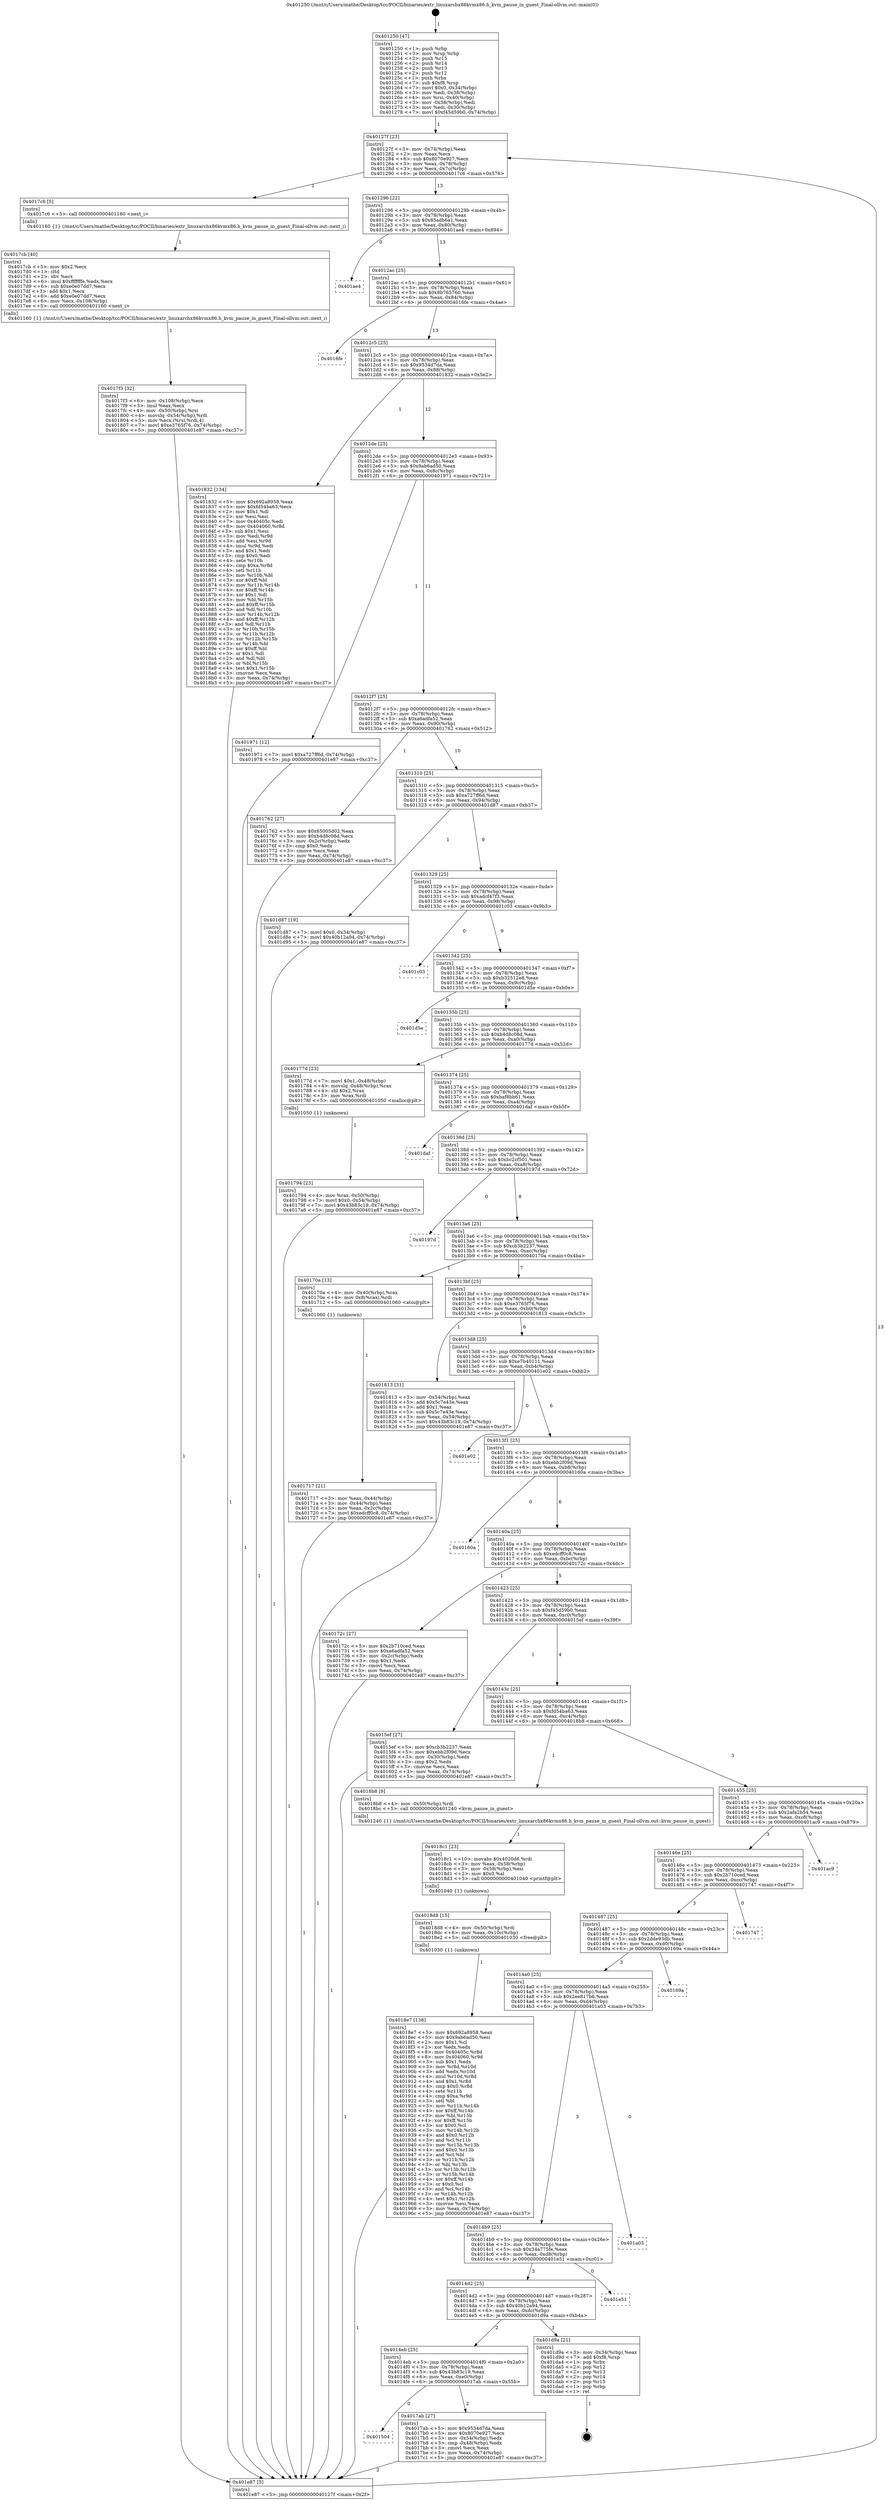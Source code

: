 digraph "0x401250" {
  label = "0x401250 (/mnt/c/Users/mathe/Desktop/tcc/POCII/binaries/extr_linuxarchx86kvmx86.h_kvm_pause_in_guest_Final-ollvm.out::main(0))"
  labelloc = "t"
  node[shape=record]

  Entry [label="",width=0.3,height=0.3,shape=circle,fillcolor=black,style=filled]
  "0x40127f" [label="{
     0x40127f [23]\l
     | [instrs]\l
     &nbsp;&nbsp;0x40127f \<+3\>: mov -0x74(%rbp),%eax\l
     &nbsp;&nbsp;0x401282 \<+2\>: mov %eax,%ecx\l
     &nbsp;&nbsp;0x401284 \<+6\>: sub $0x8070e927,%ecx\l
     &nbsp;&nbsp;0x40128a \<+3\>: mov %eax,-0x78(%rbp)\l
     &nbsp;&nbsp;0x40128d \<+3\>: mov %ecx,-0x7c(%rbp)\l
     &nbsp;&nbsp;0x401290 \<+6\>: je 00000000004017c6 \<main+0x576\>\l
  }"]
  "0x4017c6" [label="{
     0x4017c6 [5]\l
     | [instrs]\l
     &nbsp;&nbsp;0x4017c6 \<+5\>: call 0000000000401160 \<next_i\>\l
     | [calls]\l
     &nbsp;&nbsp;0x401160 \{1\} (/mnt/c/Users/mathe/Desktop/tcc/POCII/binaries/extr_linuxarchx86kvmx86.h_kvm_pause_in_guest_Final-ollvm.out::next_i)\l
  }"]
  "0x401296" [label="{
     0x401296 [22]\l
     | [instrs]\l
     &nbsp;&nbsp;0x401296 \<+5\>: jmp 000000000040129b \<main+0x4b\>\l
     &nbsp;&nbsp;0x40129b \<+3\>: mov -0x78(%rbp),%eax\l
     &nbsp;&nbsp;0x40129e \<+5\>: sub $0x85adb6a1,%eax\l
     &nbsp;&nbsp;0x4012a3 \<+3\>: mov %eax,-0x80(%rbp)\l
     &nbsp;&nbsp;0x4012a6 \<+6\>: je 0000000000401ae4 \<main+0x894\>\l
  }"]
  Exit [label="",width=0.3,height=0.3,shape=circle,fillcolor=black,style=filled,peripheries=2]
  "0x401ae4" [label="{
     0x401ae4\l
  }", style=dashed]
  "0x4012ac" [label="{
     0x4012ac [25]\l
     | [instrs]\l
     &nbsp;&nbsp;0x4012ac \<+5\>: jmp 00000000004012b1 \<main+0x61\>\l
     &nbsp;&nbsp;0x4012b1 \<+3\>: mov -0x78(%rbp),%eax\l
     &nbsp;&nbsp;0x4012b4 \<+5\>: sub $0x8b765760,%eax\l
     &nbsp;&nbsp;0x4012b9 \<+6\>: mov %eax,-0x84(%rbp)\l
     &nbsp;&nbsp;0x4012bf \<+6\>: je 00000000004016fe \<main+0x4ae\>\l
  }"]
  "0x4018e7" [label="{
     0x4018e7 [138]\l
     | [instrs]\l
     &nbsp;&nbsp;0x4018e7 \<+5\>: mov $0x692a8958,%eax\l
     &nbsp;&nbsp;0x4018ec \<+5\>: mov $0x9ab6ad50,%esi\l
     &nbsp;&nbsp;0x4018f1 \<+2\>: mov $0x1,%cl\l
     &nbsp;&nbsp;0x4018f3 \<+2\>: xor %edx,%edx\l
     &nbsp;&nbsp;0x4018f5 \<+8\>: mov 0x40405c,%r8d\l
     &nbsp;&nbsp;0x4018fd \<+8\>: mov 0x404060,%r9d\l
     &nbsp;&nbsp;0x401905 \<+3\>: sub $0x1,%edx\l
     &nbsp;&nbsp;0x401908 \<+3\>: mov %r8d,%r10d\l
     &nbsp;&nbsp;0x40190b \<+3\>: add %edx,%r10d\l
     &nbsp;&nbsp;0x40190e \<+4\>: imul %r10d,%r8d\l
     &nbsp;&nbsp;0x401912 \<+4\>: and $0x1,%r8d\l
     &nbsp;&nbsp;0x401916 \<+4\>: cmp $0x0,%r8d\l
     &nbsp;&nbsp;0x40191a \<+4\>: sete %r11b\l
     &nbsp;&nbsp;0x40191e \<+4\>: cmp $0xa,%r9d\l
     &nbsp;&nbsp;0x401922 \<+3\>: setl %bl\l
     &nbsp;&nbsp;0x401925 \<+3\>: mov %r11b,%r14b\l
     &nbsp;&nbsp;0x401928 \<+4\>: xor $0xff,%r14b\l
     &nbsp;&nbsp;0x40192c \<+3\>: mov %bl,%r15b\l
     &nbsp;&nbsp;0x40192f \<+4\>: xor $0xff,%r15b\l
     &nbsp;&nbsp;0x401933 \<+3\>: xor $0x0,%cl\l
     &nbsp;&nbsp;0x401936 \<+3\>: mov %r14b,%r12b\l
     &nbsp;&nbsp;0x401939 \<+4\>: and $0x0,%r12b\l
     &nbsp;&nbsp;0x40193d \<+3\>: and %cl,%r11b\l
     &nbsp;&nbsp;0x401940 \<+3\>: mov %r15b,%r13b\l
     &nbsp;&nbsp;0x401943 \<+4\>: and $0x0,%r13b\l
     &nbsp;&nbsp;0x401947 \<+2\>: and %cl,%bl\l
     &nbsp;&nbsp;0x401949 \<+3\>: or %r11b,%r12b\l
     &nbsp;&nbsp;0x40194c \<+3\>: or %bl,%r13b\l
     &nbsp;&nbsp;0x40194f \<+3\>: xor %r13b,%r12b\l
     &nbsp;&nbsp;0x401952 \<+3\>: or %r15b,%r14b\l
     &nbsp;&nbsp;0x401955 \<+4\>: xor $0xff,%r14b\l
     &nbsp;&nbsp;0x401959 \<+3\>: or $0x0,%cl\l
     &nbsp;&nbsp;0x40195c \<+3\>: and %cl,%r14b\l
     &nbsp;&nbsp;0x40195f \<+3\>: or %r14b,%r12b\l
     &nbsp;&nbsp;0x401962 \<+4\>: test $0x1,%r12b\l
     &nbsp;&nbsp;0x401966 \<+3\>: cmovne %esi,%eax\l
     &nbsp;&nbsp;0x401969 \<+3\>: mov %eax,-0x74(%rbp)\l
     &nbsp;&nbsp;0x40196c \<+5\>: jmp 0000000000401e87 \<main+0xc37\>\l
  }"]
  "0x4016fe" [label="{
     0x4016fe\l
  }", style=dashed]
  "0x4012c5" [label="{
     0x4012c5 [25]\l
     | [instrs]\l
     &nbsp;&nbsp;0x4012c5 \<+5\>: jmp 00000000004012ca \<main+0x7a\>\l
     &nbsp;&nbsp;0x4012ca \<+3\>: mov -0x78(%rbp),%eax\l
     &nbsp;&nbsp;0x4012cd \<+5\>: sub $0x9534d7da,%eax\l
     &nbsp;&nbsp;0x4012d2 \<+6\>: mov %eax,-0x88(%rbp)\l
     &nbsp;&nbsp;0x4012d8 \<+6\>: je 0000000000401832 \<main+0x5e2\>\l
  }"]
  "0x4018d8" [label="{
     0x4018d8 [15]\l
     | [instrs]\l
     &nbsp;&nbsp;0x4018d8 \<+4\>: mov -0x50(%rbp),%rdi\l
     &nbsp;&nbsp;0x4018dc \<+6\>: mov %eax,-0x10c(%rbp)\l
     &nbsp;&nbsp;0x4018e2 \<+5\>: call 0000000000401030 \<free@plt\>\l
     | [calls]\l
     &nbsp;&nbsp;0x401030 \{1\} (unknown)\l
  }"]
  "0x401832" [label="{
     0x401832 [134]\l
     | [instrs]\l
     &nbsp;&nbsp;0x401832 \<+5\>: mov $0x692a8958,%eax\l
     &nbsp;&nbsp;0x401837 \<+5\>: mov $0xfd54ba63,%ecx\l
     &nbsp;&nbsp;0x40183c \<+2\>: mov $0x1,%dl\l
     &nbsp;&nbsp;0x40183e \<+2\>: xor %esi,%esi\l
     &nbsp;&nbsp;0x401840 \<+7\>: mov 0x40405c,%edi\l
     &nbsp;&nbsp;0x401847 \<+8\>: mov 0x404060,%r8d\l
     &nbsp;&nbsp;0x40184f \<+3\>: sub $0x1,%esi\l
     &nbsp;&nbsp;0x401852 \<+3\>: mov %edi,%r9d\l
     &nbsp;&nbsp;0x401855 \<+3\>: add %esi,%r9d\l
     &nbsp;&nbsp;0x401858 \<+4\>: imul %r9d,%edi\l
     &nbsp;&nbsp;0x40185c \<+3\>: and $0x1,%edi\l
     &nbsp;&nbsp;0x40185f \<+3\>: cmp $0x0,%edi\l
     &nbsp;&nbsp;0x401862 \<+4\>: sete %r10b\l
     &nbsp;&nbsp;0x401866 \<+4\>: cmp $0xa,%r8d\l
     &nbsp;&nbsp;0x40186a \<+4\>: setl %r11b\l
     &nbsp;&nbsp;0x40186e \<+3\>: mov %r10b,%bl\l
     &nbsp;&nbsp;0x401871 \<+3\>: xor $0xff,%bl\l
     &nbsp;&nbsp;0x401874 \<+3\>: mov %r11b,%r14b\l
     &nbsp;&nbsp;0x401877 \<+4\>: xor $0xff,%r14b\l
     &nbsp;&nbsp;0x40187b \<+3\>: xor $0x1,%dl\l
     &nbsp;&nbsp;0x40187e \<+3\>: mov %bl,%r15b\l
     &nbsp;&nbsp;0x401881 \<+4\>: and $0xff,%r15b\l
     &nbsp;&nbsp;0x401885 \<+3\>: and %dl,%r10b\l
     &nbsp;&nbsp;0x401888 \<+3\>: mov %r14b,%r12b\l
     &nbsp;&nbsp;0x40188b \<+4\>: and $0xff,%r12b\l
     &nbsp;&nbsp;0x40188f \<+3\>: and %dl,%r11b\l
     &nbsp;&nbsp;0x401892 \<+3\>: or %r10b,%r15b\l
     &nbsp;&nbsp;0x401895 \<+3\>: or %r11b,%r12b\l
     &nbsp;&nbsp;0x401898 \<+3\>: xor %r12b,%r15b\l
     &nbsp;&nbsp;0x40189b \<+3\>: or %r14b,%bl\l
     &nbsp;&nbsp;0x40189e \<+3\>: xor $0xff,%bl\l
     &nbsp;&nbsp;0x4018a1 \<+3\>: or $0x1,%dl\l
     &nbsp;&nbsp;0x4018a4 \<+2\>: and %dl,%bl\l
     &nbsp;&nbsp;0x4018a6 \<+3\>: or %bl,%r15b\l
     &nbsp;&nbsp;0x4018a9 \<+4\>: test $0x1,%r15b\l
     &nbsp;&nbsp;0x4018ad \<+3\>: cmovne %ecx,%eax\l
     &nbsp;&nbsp;0x4018b0 \<+3\>: mov %eax,-0x74(%rbp)\l
     &nbsp;&nbsp;0x4018b3 \<+5\>: jmp 0000000000401e87 \<main+0xc37\>\l
  }"]
  "0x4012de" [label="{
     0x4012de [25]\l
     | [instrs]\l
     &nbsp;&nbsp;0x4012de \<+5\>: jmp 00000000004012e3 \<main+0x93\>\l
     &nbsp;&nbsp;0x4012e3 \<+3\>: mov -0x78(%rbp),%eax\l
     &nbsp;&nbsp;0x4012e6 \<+5\>: sub $0x9ab6ad50,%eax\l
     &nbsp;&nbsp;0x4012eb \<+6\>: mov %eax,-0x8c(%rbp)\l
     &nbsp;&nbsp;0x4012f1 \<+6\>: je 0000000000401971 \<main+0x721\>\l
  }"]
  "0x4018c1" [label="{
     0x4018c1 [23]\l
     | [instrs]\l
     &nbsp;&nbsp;0x4018c1 \<+10\>: movabs $0x4020d6,%rdi\l
     &nbsp;&nbsp;0x4018cb \<+3\>: mov %eax,-0x58(%rbp)\l
     &nbsp;&nbsp;0x4018ce \<+3\>: mov -0x58(%rbp),%esi\l
     &nbsp;&nbsp;0x4018d1 \<+2\>: mov $0x0,%al\l
     &nbsp;&nbsp;0x4018d3 \<+5\>: call 0000000000401040 \<printf@plt\>\l
     | [calls]\l
     &nbsp;&nbsp;0x401040 \{1\} (unknown)\l
  }"]
  "0x401971" [label="{
     0x401971 [12]\l
     | [instrs]\l
     &nbsp;&nbsp;0x401971 \<+7\>: movl $0xa727ff6d,-0x74(%rbp)\l
     &nbsp;&nbsp;0x401978 \<+5\>: jmp 0000000000401e87 \<main+0xc37\>\l
  }"]
  "0x4012f7" [label="{
     0x4012f7 [25]\l
     | [instrs]\l
     &nbsp;&nbsp;0x4012f7 \<+5\>: jmp 00000000004012fc \<main+0xac\>\l
     &nbsp;&nbsp;0x4012fc \<+3\>: mov -0x78(%rbp),%eax\l
     &nbsp;&nbsp;0x4012ff \<+5\>: sub $0xa6adfa52,%eax\l
     &nbsp;&nbsp;0x401304 \<+6\>: mov %eax,-0x90(%rbp)\l
     &nbsp;&nbsp;0x40130a \<+6\>: je 0000000000401762 \<main+0x512\>\l
  }"]
  "0x4017f3" [label="{
     0x4017f3 [32]\l
     | [instrs]\l
     &nbsp;&nbsp;0x4017f3 \<+6\>: mov -0x108(%rbp),%ecx\l
     &nbsp;&nbsp;0x4017f9 \<+3\>: imul %eax,%ecx\l
     &nbsp;&nbsp;0x4017fc \<+4\>: mov -0x50(%rbp),%rsi\l
     &nbsp;&nbsp;0x401800 \<+4\>: movslq -0x54(%rbp),%rdi\l
     &nbsp;&nbsp;0x401804 \<+3\>: mov %ecx,(%rsi,%rdi,4)\l
     &nbsp;&nbsp;0x401807 \<+7\>: movl $0xe3765f76,-0x74(%rbp)\l
     &nbsp;&nbsp;0x40180e \<+5\>: jmp 0000000000401e87 \<main+0xc37\>\l
  }"]
  "0x401762" [label="{
     0x401762 [27]\l
     | [instrs]\l
     &nbsp;&nbsp;0x401762 \<+5\>: mov $0x65005d02,%eax\l
     &nbsp;&nbsp;0x401767 \<+5\>: mov $0xb4d8c08d,%ecx\l
     &nbsp;&nbsp;0x40176c \<+3\>: mov -0x2c(%rbp),%edx\l
     &nbsp;&nbsp;0x40176f \<+3\>: cmp $0x0,%edx\l
     &nbsp;&nbsp;0x401772 \<+3\>: cmove %ecx,%eax\l
     &nbsp;&nbsp;0x401775 \<+3\>: mov %eax,-0x74(%rbp)\l
     &nbsp;&nbsp;0x401778 \<+5\>: jmp 0000000000401e87 \<main+0xc37\>\l
  }"]
  "0x401310" [label="{
     0x401310 [25]\l
     | [instrs]\l
     &nbsp;&nbsp;0x401310 \<+5\>: jmp 0000000000401315 \<main+0xc5\>\l
     &nbsp;&nbsp;0x401315 \<+3\>: mov -0x78(%rbp),%eax\l
     &nbsp;&nbsp;0x401318 \<+5\>: sub $0xa727ff6d,%eax\l
     &nbsp;&nbsp;0x40131d \<+6\>: mov %eax,-0x94(%rbp)\l
     &nbsp;&nbsp;0x401323 \<+6\>: je 0000000000401d87 \<main+0xb37\>\l
  }"]
  "0x4017cb" [label="{
     0x4017cb [40]\l
     | [instrs]\l
     &nbsp;&nbsp;0x4017cb \<+5\>: mov $0x2,%ecx\l
     &nbsp;&nbsp;0x4017d0 \<+1\>: cltd\l
     &nbsp;&nbsp;0x4017d1 \<+2\>: idiv %ecx\l
     &nbsp;&nbsp;0x4017d3 \<+6\>: imul $0xfffffffe,%edx,%ecx\l
     &nbsp;&nbsp;0x4017d9 \<+6\>: sub $0xe0e07dd7,%ecx\l
     &nbsp;&nbsp;0x4017df \<+3\>: add $0x1,%ecx\l
     &nbsp;&nbsp;0x4017e2 \<+6\>: add $0xe0e07dd7,%ecx\l
     &nbsp;&nbsp;0x4017e8 \<+6\>: mov %ecx,-0x108(%rbp)\l
     &nbsp;&nbsp;0x4017ee \<+5\>: call 0000000000401160 \<next_i\>\l
     | [calls]\l
     &nbsp;&nbsp;0x401160 \{1\} (/mnt/c/Users/mathe/Desktop/tcc/POCII/binaries/extr_linuxarchx86kvmx86.h_kvm_pause_in_guest_Final-ollvm.out::next_i)\l
  }"]
  "0x401d87" [label="{
     0x401d87 [19]\l
     | [instrs]\l
     &nbsp;&nbsp;0x401d87 \<+7\>: movl $0x0,-0x34(%rbp)\l
     &nbsp;&nbsp;0x401d8e \<+7\>: movl $0x40b12a94,-0x74(%rbp)\l
     &nbsp;&nbsp;0x401d95 \<+5\>: jmp 0000000000401e87 \<main+0xc37\>\l
  }"]
  "0x401329" [label="{
     0x401329 [25]\l
     | [instrs]\l
     &nbsp;&nbsp;0x401329 \<+5\>: jmp 000000000040132e \<main+0xde\>\l
     &nbsp;&nbsp;0x40132e \<+3\>: mov -0x78(%rbp),%eax\l
     &nbsp;&nbsp;0x401331 \<+5\>: sub $0xadcf47f3,%eax\l
     &nbsp;&nbsp;0x401336 \<+6\>: mov %eax,-0x98(%rbp)\l
     &nbsp;&nbsp;0x40133c \<+6\>: je 0000000000401c03 \<main+0x9b3\>\l
  }"]
  "0x401504" [label="{
     0x401504\l
  }", style=dashed]
  "0x401c03" [label="{
     0x401c03\l
  }", style=dashed]
  "0x401342" [label="{
     0x401342 [25]\l
     | [instrs]\l
     &nbsp;&nbsp;0x401342 \<+5\>: jmp 0000000000401347 \<main+0xf7\>\l
     &nbsp;&nbsp;0x401347 \<+3\>: mov -0x78(%rbp),%eax\l
     &nbsp;&nbsp;0x40134a \<+5\>: sub $0xb32512e8,%eax\l
     &nbsp;&nbsp;0x40134f \<+6\>: mov %eax,-0x9c(%rbp)\l
     &nbsp;&nbsp;0x401355 \<+6\>: je 0000000000401d5e \<main+0xb0e\>\l
  }"]
  "0x4017ab" [label="{
     0x4017ab [27]\l
     | [instrs]\l
     &nbsp;&nbsp;0x4017ab \<+5\>: mov $0x9534d7da,%eax\l
     &nbsp;&nbsp;0x4017b0 \<+5\>: mov $0x8070e927,%ecx\l
     &nbsp;&nbsp;0x4017b5 \<+3\>: mov -0x54(%rbp),%edx\l
     &nbsp;&nbsp;0x4017b8 \<+3\>: cmp -0x48(%rbp),%edx\l
     &nbsp;&nbsp;0x4017bb \<+3\>: cmovl %ecx,%eax\l
     &nbsp;&nbsp;0x4017be \<+3\>: mov %eax,-0x74(%rbp)\l
     &nbsp;&nbsp;0x4017c1 \<+5\>: jmp 0000000000401e87 \<main+0xc37\>\l
  }"]
  "0x401d5e" [label="{
     0x401d5e\l
  }", style=dashed]
  "0x40135b" [label="{
     0x40135b [25]\l
     | [instrs]\l
     &nbsp;&nbsp;0x40135b \<+5\>: jmp 0000000000401360 \<main+0x110\>\l
     &nbsp;&nbsp;0x401360 \<+3\>: mov -0x78(%rbp),%eax\l
     &nbsp;&nbsp;0x401363 \<+5\>: sub $0xb4d8c08d,%eax\l
     &nbsp;&nbsp;0x401368 \<+6\>: mov %eax,-0xa0(%rbp)\l
     &nbsp;&nbsp;0x40136e \<+6\>: je 000000000040177d \<main+0x52d\>\l
  }"]
  "0x4014eb" [label="{
     0x4014eb [25]\l
     | [instrs]\l
     &nbsp;&nbsp;0x4014eb \<+5\>: jmp 00000000004014f0 \<main+0x2a0\>\l
     &nbsp;&nbsp;0x4014f0 \<+3\>: mov -0x78(%rbp),%eax\l
     &nbsp;&nbsp;0x4014f3 \<+5\>: sub $0x43b83c19,%eax\l
     &nbsp;&nbsp;0x4014f8 \<+6\>: mov %eax,-0xe0(%rbp)\l
     &nbsp;&nbsp;0x4014fe \<+6\>: je 00000000004017ab \<main+0x55b\>\l
  }"]
  "0x40177d" [label="{
     0x40177d [23]\l
     | [instrs]\l
     &nbsp;&nbsp;0x40177d \<+7\>: movl $0x1,-0x48(%rbp)\l
     &nbsp;&nbsp;0x401784 \<+4\>: movslq -0x48(%rbp),%rax\l
     &nbsp;&nbsp;0x401788 \<+4\>: shl $0x2,%rax\l
     &nbsp;&nbsp;0x40178c \<+3\>: mov %rax,%rdi\l
     &nbsp;&nbsp;0x40178f \<+5\>: call 0000000000401050 \<malloc@plt\>\l
     | [calls]\l
     &nbsp;&nbsp;0x401050 \{1\} (unknown)\l
  }"]
  "0x401374" [label="{
     0x401374 [25]\l
     | [instrs]\l
     &nbsp;&nbsp;0x401374 \<+5\>: jmp 0000000000401379 \<main+0x129\>\l
     &nbsp;&nbsp;0x401379 \<+3\>: mov -0x78(%rbp),%eax\l
     &nbsp;&nbsp;0x40137c \<+5\>: sub $0xbaf8bb61,%eax\l
     &nbsp;&nbsp;0x401381 \<+6\>: mov %eax,-0xa4(%rbp)\l
     &nbsp;&nbsp;0x401387 \<+6\>: je 0000000000401daf \<main+0xb5f\>\l
  }"]
  "0x401d9a" [label="{
     0x401d9a [21]\l
     | [instrs]\l
     &nbsp;&nbsp;0x401d9a \<+3\>: mov -0x34(%rbp),%eax\l
     &nbsp;&nbsp;0x401d9d \<+7\>: add $0xf8,%rsp\l
     &nbsp;&nbsp;0x401da4 \<+1\>: pop %rbx\l
     &nbsp;&nbsp;0x401da5 \<+2\>: pop %r12\l
     &nbsp;&nbsp;0x401da7 \<+2\>: pop %r13\l
     &nbsp;&nbsp;0x401da9 \<+2\>: pop %r14\l
     &nbsp;&nbsp;0x401dab \<+2\>: pop %r15\l
     &nbsp;&nbsp;0x401dad \<+1\>: pop %rbp\l
     &nbsp;&nbsp;0x401dae \<+1\>: ret\l
  }"]
  "0x401daf" [label="{
     0x401daf\l
  }", style=dashed]
  "0x40138d" [label="{
     0x40138d [25]\l
     | [instrs]\l
     &nbsp;&nbsp;0x40138d \<+5\>: jmp 0000000000401392 \<main+0x142\>\l
     &nbsp;&nbsp;0x401392 \<+3\>: mov -0x78(%rbp),%eax\l
     &nbsp;&nbsp;0x401395 \<+5\>: sub $0xbc2cf501,%eax\l
     &nbsp;&nbsp;0x40139a \<+6\>: mov %eax,-0xa8(%rbp)\l
     &nbsp;&nbsp;0x4013a0 \<+6\>: je 000000000040197d \<main+0x72d\>\l
  }"]
  "0x4014d2" [label="{
     0x4014d2 [25]\l
     | [instrs]\l
     &nbsp;&nbsp;0x4014d2 \<+5\>: jmp 00000000004014d7 \<main+0x287\>\l
     &nbsp;&nbsp;0x4014d7 \<+3\>: mov -0x78(%rbp),%eax\l
     &nbsp;&nbsp;0x4014da \<+5\>: sub $0x40b12a94,%eax\l
     &nbsp;&nbsp;0x4014df \<+6\>: mov %eax,-0xdc(%rbp)\l
     &nbsp;&nbsp;0x4014e5 \<+6\>: je 0000000000401d9a \<main+0xb4a\>\l
  }"]
  "0x40197d" [label="{
     0x40197d\l
  }", style=dashed]
  "0x4013a6" [label="{
     0x4013a6 [25]\l
     | [instrs]\l
     &nbsp;&nbsp;0x4013a6 \<+5\>: jmp 00000000004013ab \<main+0x15b\>\l
     &nbsp;&nbsp;0x4013ab \<+3\>: mov -0x78(%rbp),%eax\l
     &nbsp;&nbsp;0x4013ae \<+5\>: sub $0xcb3b2237,%eax\l
     &nbsp;&nbsp;0x4013b3 \<+6\>: mov %eax,-0xac(%rbp)\l
     &nbsp;&nbsp;0x4013b9 \<+6\>: je 000000000040170a \<main+0x4ba\>\l
  }"]
  "0x401e51" [label="{
     0x401e51\l
  }", style=dashed]
  "0x40170a" [label="{
     0x40170a [13]\l
     | [instrs]\l
     &nbsp;&nbsp;0x40170a \<+4\>: mov -0x40(%rbp),%rax\l
     &nbsp;&nbsp;0x40170e \<+4\>: mov 0x8(%rax),%rdi\l
     &nbsp;&nbsp;0x401712 \<+5\>: call 0000000000401060 \<atoi@plt\>\l
     | [calls]\l
     &nbsp;&nbsp;0x401060 \{1\} (unknown)\l
  }"]
  "0x4013bf" [label="{
     0x4013bf [25]\l
     | [instrs]\l
     &nbsp;&nbsp;0x4013bf \<+5\>: jmp 00000000004013c4 \<main+0x174\>\l
     &nbsp;&nbsp;0x4013c4 \<+3\>: mov -0x78(%rbp),%eax\l
     &nbsp;&nbsp;0x4013c7 \<+5\>: sub $0xe3765f76,%eax\l
     &nbsp;&nbsp;0x4013cc \<+6\>: mov %eax,-0xb0(%rbp)\l
     &nbsp;&nbsp;0x4013d2 \<+6\>: je 0000000000401813 \<main+0x5c3\>\l
  }"]
  "0x4014b9" [label="{
     0x4014b9 [25]\l
     | [instrs]\l
     &nbsp;&nbsp;0x4014b9 \<+5\>: jmp 00000000004014be \<main+0x26e\>\l
     &nbsp;&nbsp;0x4014be \<+3\>: mov -0x78(%rbp),%eax\l
     &nbsp;&nbsp;0x4014c1 \<+5\>: sub $0x34a775fe,%eax\l
     &nbsp;&nbsp;0x4014c6 \<+6\>: mov %eax,-0xd8(%rbp)\l
     &nbsp;&nbsp;0x4014cc \<+6\>: je 0000000000401e51 \<main+0xc01\>\l
  }"]
  "0x401813" [label="{
     0x401813 [31]\l
     | [instrs]\l
     &nbsp;&nbsp;0x401813 \<+3\>: mov -0x54(%rbp),%eax\l
     &nbsp;&nbsp;0x401816 \<+5\>: add $0x5c7e43e,%eax\l
     &nbsp;&nbsp;0x40181b \<+3\>: add $0x1,%eax\l
     &nbsp;&nbsp;0x40181e \<+5\>: sub $0x5c7e43e,%eax\l
     &nbsp;&nbsp;0x401823 \<+3\>: mov %eax,-0x54(%rbp)\l
     &nbsp;&nbsp;0x401826 \<+7\>: movl $0x43b83c19,-0x74(%rbp)\l
     &nbsp;&nbsp;0x40182d \<+5\>: jmp 0000000000401e87 \<main+0xc37\>\l
  }"]
  "0x4013d8" [label="{
     0x4013d8 [25]\l
     | [instrs]\l
     &nbsp;&nbsp;0x4013d8 \<+5\>: jmp 00000000004013dd \<main+0x18d\>\l
     &nbsp;&nbsp;0x4013dd \<+3\>: mov -0x78(%rbp),%eax\l
     &nbsp;&nbsp;0x4013e0 \<+5\>: sub $0xe7b40111,%eax\l
     &nbsp;&nbsp;0x4013e5 \<+6\>: mov %eax,-0xb4(%rbp)\l
     &nbsp;&nbsp;0x4013eb \<+6\>: je 0000000000401e02 \<main+0xbb2\>\l
  }"]
  "0x401a03" [label="{
     0x401a03\l
  }", style=dashed]
  "0x401e02" [label="{
     0x401e02\l
  }", style=dashed]
  "0x4013f1" [label="{
     0x4013f1 [25]\l
     | [instrs]\l
     &nbsp;&nbsp;0x4013f1 \<+5\>: jmp 00000000004013f6 \<main+0x1a6\>\l
     &nbsp;&nbsp;0x4013f6 \<+3\>: mov -0x78(%rbp),%eax\l
     &nbsp;&nbsp;0x4013f9 \<+5\>: sub $0xebb2f09d,%eax\l
     &nbsp;&nbsp;0x4013fe \<+6\>: mov %eax,-0xb8(%rbp)\l
     &nbsp;&nbsp;0x401404 \<+6\>: je 000000000040160a \<main+0x3ba\>\l
  }"]
  "0x4014a0" [label="{
     0x4014a0 [25]\l
     | [instrs]\l
     &nbsp;&nbsp;0x4014a0 \<+5\>: jmp 00000000004014a5 \<main+0x255\>\l
     &nbsp;&nbsp;0x4014a5 \<+3\>: mov -0x78(%rbp),%eax\l
     &nbsp;&nbsp;0x4014a8 \<+5\>: sub $0x2ee817b6,%eax\l
     &nbsp;&nbsp;0x4014ad \<+6\>: mov %eax,-0xd4(%rbp)\l
     &nbsp;&nbsp;0x4014b3 \<+6\>: je 0000000000401a03 \<main+0x7b3\>\l
  }"]
  "0x40160a" [label="{
     0x40160a\l
  }", style=dashed]
  "0x40140a" [label="{
     0x40140a [25]\l
     | [instrs]\l
     &nbsp;&nbsp;0x40140a \<+5\>: jmp 000000000040140f \<main+0x1bf\>\l
     &nbsp;&nbsp;0x40140f \<+3\>: mov -0x78(%rbp),%eax\l
     &nbsp;&nbsp;0x401412 \<+5\>: sub $0xedcff0c8,%eax\l
     &nbsp;&nbsp;0x401417 \<+6\>: mov %eax,-0xbc(%rbp)\l
     &nbsp;&nbsp;0x40141d \<+6\>: je 000000000040172c \<main+0x4dc\>\l
  }"]
  "0x40169a" [label="{
     0x40169a\l
  }", style=dashed]
  "0x40172c" [label="{
     0x40172c [27]\l
     | [instrs]\l
     &nbsp;&nbsp;0x40172c \<+5\>: mov $0x2b710ced,%eax\l
     &nbsp;&nbsp;0x401731 \<+5\>: mov $0xa6adfa52,%ecx\l
     &nbsp;&nbsp;0x401736 \<+3\>: mov -0x2c(%rbp),%edx\l
     &nbsp;&nbsp;0x401739 \<+3\>: cmp $0x1,%edx\l
     &nbsp;&nbsp;0x40173c \<+3\>: cmovl %ecx,%eax\l
     &nbsp;&nbsp;0x40173f \<+3\>: mov %eax,-0x74(%rbp)\l
     &nbsp;&nbsp;0x401742 \<+5\>: jmp 0000000000401e87 \<main+0xc37\>\l
  }"]
  "0x401423" [label="{
     0x401423 [25]\l
     | [instrs]\l
     &nbsp;&nbsp;0x401423 \<+5\>: jmp 0000000000401428 \<main+0x1d8\>\l
     &nbsp;&nbsp;0x401428 \<+3\>: mov -0x78(%rbp),%eax\l
     &nbsp;&nbsp;0x40142b \<+5\>: sub $0xf45d59b0,%eax\l
     &nbsp;&nbsp;0x401430 \<+6\>: mov %eax,-0xc0(%rbp)\l
     &nbsp;&nbsp;0x401436 \<+6\>: je 00000000004015ef \<main+0x39f\>\l
  }"]
  "0x401487" [label="{
     0x401487 [25]\l
     | [instrs]\l
     &nbsp;&nbsp;0x401487 \<+5\>: jmp 000000000040148c \<main+0x23c\>\l
     &nbsp;&nbsp;0x40148c \<+3\>: mov -0x78(%rbp),%eax\l
     &nbsp;&nbsp;0x40148f \<+5\>: sub $0x2dde93db,%eax\l
     &nbsp;&nbsp;0x401494 \<+6\>: mov %eax,-0xd0(%rbp)\l
     &nbsp;&nbsp;0x40149a \<+6\>: je 000000000040169a \<main+0x44a\>\l
  }"]
  "0x4015ef" [label="{
     0x4015ef [27]\l
     | [instrs]\l
     &nbsp;&nbsp;0x4015ef \<+5\>: mov $0xcb3b2237,%eax\l
     &nbsp;&nbsp;0x4015f4 \<+5\>: mov $0xebb2f09d,%ecx\l
     &nbsp;&nbsp;0x4015f9 \<+3\>: mov -0x30(%rbp),%edx\l
     &nbsp;&nbsp;0x4015fc \<+3\>: cmp $0x2,%edx\l
     &nbsp;&nbsp;0x4015ff \<+3\>: cmovne %ecx,%eax\l
     &nbsp;&nbsp;0x401602 \<+3\>: mov %eax,-0x74(%rbp)\l
     &nbsp;&nbsp;0x401605 \<+5\>: jmp 0000000000401e87 \<main+0xc37\>\l
  }"]
  "0x40143c" [label="{
     0x40143c [25]\l
     | [instrs]\l
     &nbsp;&nbsp;0x40143c \<+5\>: jmp 0000000000401441 \<main+0x1f1\>\l
     &nbsp;&nbsp;0x401441 \<+3\>: mov -0x78(%rbp),%eax\l
     &nbsp;&nbsp;0x401444 \<+5\>: sub $0xfd54ba63,%eax\l
     &nbsp;&nbsp;0x401449 \<+6\>: mov %eax,-0xc4(%rbp)\l
     &nbsp;&nbsp;0x40144f \<+6\>: je 00000000004018b8 \<main+0x668\>\l
  }"]
  "0x401e87" [label="{
     0x401e87 [5]\l
     | [instrs]\l
     &nbsp;&nbsp;0x401e87 \<+5\>: jmp 000000000040127f \<main+0x2f\>\l
  }"]
  "0x401250" [label="{
     0x401250 [47]\l
     | [instrs]\l
     &nbsp;&nbsp;0x401250 \<+1\>: push %rbp\l
     &nbsp;&nbsp;0x401251 \<+3\>: mov %rsp,%rbp\l
     &nbsp;&nbsp;0x401254 \<+2\>: push %r15\l
     &nbsp;&nbsp;0x401256 \<+2\>: push %r14\l
     &nbsp;&nbsp;0x401258 \<+2\>: push %r13\l
     &nbsp;&nbsp;0x40125a \<+2\>: push %r12\l
     &nbsp;&nbsp;0x40125c \<+1\>: push %rbx\l
     &nbsp;&nbsp;0x40125d \<+7\>: sub $0xf8,%rsp\l
     &nbsp;&nbsp;0x401264 \<+7\>: movl $0x0,-0x34(%rbp)\l
     &nbsp;&nbsp;0x40126b \<+3\>: mov %edi,-0x38(%rbp)\l
     &nbsp;&nbsp;0x40126e \<+4\>: mov %rsi,-0x40(%rbp)\l
     &nbsp;&nbsp;0x401272 \<+3\>: mov -0x38(%rbp),%edi\l
     &nbsp;&nbsp;0x401275 \<+3\>: mov %edi,-0x30(%rbp)\l
     &nbsp;&nbsp;0x401278 \<+7\>: movl $0xf45d59b0,-0x74(%rbp)\l
  }"]
  "0x401717" [label="{
     0x401717 [21]\l
     | [instrs]\l
     &nbsp;&nbsp;0x401717 \<+3\>: mov %eax,-0x44(%rbp)\l
     &nbsp;&nbsp;0x40171a \<+3\>: mov -0x44(%rbp),%eax\l
     &nbsp;&nbsp;0x40171d \<+3\>: mov %eax,-0x2c(%rbp)\l
     &nbsp;&nbsp;0x401720 \<+7\>: movl $0xedcff0c8,-0x74(%rbp)\l
     &nbsp;&nbsp;0x401727 \<+5\>: jmp 0000000000401e87 \<main+0xc37\>\l
  }"]
  "0x401794" [label="{
     0x401794 [23]\l
     | [instrs]\l
     &nbsp;&nbsp;0x401794 \<+4\>: mov %rax,-0x50(%rbp)\l
     &nbsp;&nbsp;0x401798 \<+7\>: movl $0x0,-0x54(%rbp)\l
     &nbsp;&nbsp;0x40179f \<+7\>: movl $0x43b83c19,-0x74(%rbp)\l
     &nbsp;&nbsp;0x4017a6 \<+5\>: jmp 0000000000401e87 \<main+0xc37\>\l
  }"]
  "0x401747" [label="{
     0x401747\l
  }", style=dashed]
  "0x4018b8" [label="{
     0x4018b8 [9]\l
     | [instrs]\l
     &nbsp;&nbsp;0x4018b8 \<+4\>: mov -0x50(%rbp),%rdi\l
     &nbsp;&nbsp;0x4018bc \<+5\>: call 0000000000401240 \<kvm_pause_in_guest\>\l
     | [calls]\l
     &nbsp;&nbsp;0x401240 \{1\} (/mnt/c/Users/mathe/Desktop/tcc/POCII/binaries/extr_linuxarchx86kvmx86.h_kvm_pause_in_guest_Final-ollvm.out::kvm_pause_in_guest)\l
  }"]
  "0x401455" [label="{
     0x401455 [25]\l
     | [instrs]\l
     &nbsp;&nbsp;0x401455 \<+5\>: jmp 000000000040145a \<main+0x20a\>\l
     &nbsp;&nbsp;0x40145a \<+3\>: mov -0x78(%rbp),%eax\l
     &nbsp;&nbsp;0x40145d \<+5\>: sub $0x2afa2b54,%eax\l
     &nbsp;&nbsp;0x401462 \<+6\>: mov %eax,-0xc8(%rbp)\l
     &nbsp;&nbsp;0x401468 \<+6\>: je 0000000000401ac9 \<main+0x879\>\l
  }"]
  "0x40146e" [label="{
     0x40146e [25]\l
     | [instrs]\l
     &nbsp;&nbsp;0x40146e \<+5\>: jmp 0000000000401473 \<main+0x223\>\l
     &nbsp;&nbsp;0x401473 \<+3\>: mov -0x78(%rbp),%eax\l
     &nbsp;&nbsp;0x401476 \<+5\>: sub $0x2b710ced,%eax\l
     &nbsp;&nbsp;0x40147b \<+6\>: mov %eax,-0xcc(%rbp)\l
     &nbsp;&nbsp;0x401481 \<+6\>: je 0000000000401747 \<main+0x4f7\>\l
  }"]
  "0x401ac9" [label="{
     0x401ac9\l
  }", style=dashed]
  Entry -> "0x401250" [label=" 1"]
  "0x40127f" -> "0x4017c6" [label=" 1"]
  "0x40127f" -> "0x401296" [label=" 13"]
  "0x401d9a" -> Exit [label=" 1"]
  "0x401296" -> "0x401ae4" [label=" 0"]
  "0x401296" -> "0x4012ac" [label=" 13"]
  "0x401d87" -> "0x401e87" [label=" 1"]
  "0x4012ac" -> "0x4016fe" [label=" 0"]
  "0x4012ac" -> "0x4012c5" [label=" 13"]
  "0x401971" -> "0x401e87" [label=" 1"]
  "0x4012c5" -> "0x401832" [label=" 1"]
  "0x4012c5" -> "0x4012de" [label=" 12"]
  "0x4018e7" -> "0x401e87" [label=" 1"]
  "0x4012de" -> "0x401971" [label=" 1"]
  "0x4012de" -> "0x4012f7" [label=" 11"]
  "0x4018d8" -> "0x4018e7" [label=" 1"]
  "0x4012f7" -> "0x401762" [label=" 1"]
  "0x4012f7" -> "0x401310" [label=" 10"]
  "0x4018c1" -> "0x4018d8" [label=" 1"]
  "0x401310" -> "0x401d87" [label=" 1"]
  "0x401310" -> "0x401329" [label=" 9"]
  "0x4018b8" -> "0x4018c1" [label=" 1"]
  "0x401329" -> "0x401c03" [label=" 0"]
  "0x401329" -> "0x401342" [label=" 9"]
  "0x401832" -> "0x401e87" [label=" 1"]
  "0x401342" -> "0x401d5e" [label=" 0"]
  "0x401342" -> "0x40135b" [label=" 9"]
  "0x401813" -> "0x401e87" [label=" 1"]
  "0x40135b" -> "0x40177d" [label=" 1"]
  "0x40135b" -> "0x401374" [label=" 8"]
  "0x4017cb" -> "0x4017f3" [label=" 1"]
  "0x401374" -> "0x401daf" [label=" 0"]
  "0x401374" -> "0x40138d" [label=" 8"]
  "0x4017c6" -> "0x4017cb" [label=" 1"]
  "0x40138d" -> "0x40197d" [label=" 0"]
  "0x40138d" -> "0x4013a6" [label=" 8"]
  "0x4014eb" -> "0x401504" [label=" 0"]
  "0x4013a6" -> "0x40170a" [label=" 1"]
  "0x4013a6" -> "0x4013bf" [label=" 7"]
  "0x4014eb" -> "0x4017ab" [label=" 2"]
  "0x4013bf" -> "0x401813" [label=" 1"]
  "0x4013bf" -> "0x4013d8" [label=" 6"]
  "0x4014d2" -> "0x4014eb" [label=" 2"]
  "0x4013d8" -> "0x401e02" [label=" 0"]
  "0x4013d8" -> "0x4013f1" [label=" 6"]
  "0x4014d2" -> "0x401d9a" [label=" 1"]
  "0x4013f1" -> "0x40160a" [label=" 0"]
  "0x4013f1" -> "0x40140a" [label=" 6"]
  "0x4014b9" -> "0x4014d2" [label=" 3"]
  "0x40140a" -> "0x40172c" [label=" 1"]
  "0x40140a" -> "0x401423" [label=" 5"]
  "0x4014b9" -> "0x401e51" [label=" 0"]
  "0x401423" -> "0x4015ef" [label=" 1"]
  "0x401423" -> "0x40143c" [label=" 4"]
  "0x4015ef" -> "0x401e87" [label=" 1"]
  "0x401250" -> "0x40127f" [label=" 1"]
  "0x401e87" -> "0x40127f" [label=" 13"]
  "0x40170a" -> "0x401717" [label=" 1"]
  "0x401717" -> "0x401e87" [label=" 1"]
  "0x40172c" -> "0x401e87" [label=" 1"]
  "0x401762" -> "0x401e87" [label=" 1"]
  "0x40177d" -> "0x401794" [label=" 1"]
  "0x401794" -> "0x401e87" [label=" 1"]
  "0x4014a0" -> "0x4014b9" [label=" 3"]
  "0x40143c" -> "0x4018b8" [label=" 1"]
  "0x40143c" -> "0x401455" [label=" 3"]
  "0x4014a0" -> "0x401a03" [label=" 0"]
  "0x401455" -> "0x401ac9" [label=" 0"]
  "0x401455" -> "0x40146e" [label=" 3"]
  "0x4017ab" -> "0x401e87" [label=" 2"]
  "0x40146e" -> "0x401747" [label=" 0"]
  "0x40146e" -> "0x401487" [label=" 3"]
  "0x4017f3" -> "0x401e87" [label=" 1"]
  "0x401487" -> "0x40169a" [label=" 0"]
  "0x401487" -> "0x4014a0" [label=" 3"]
}
